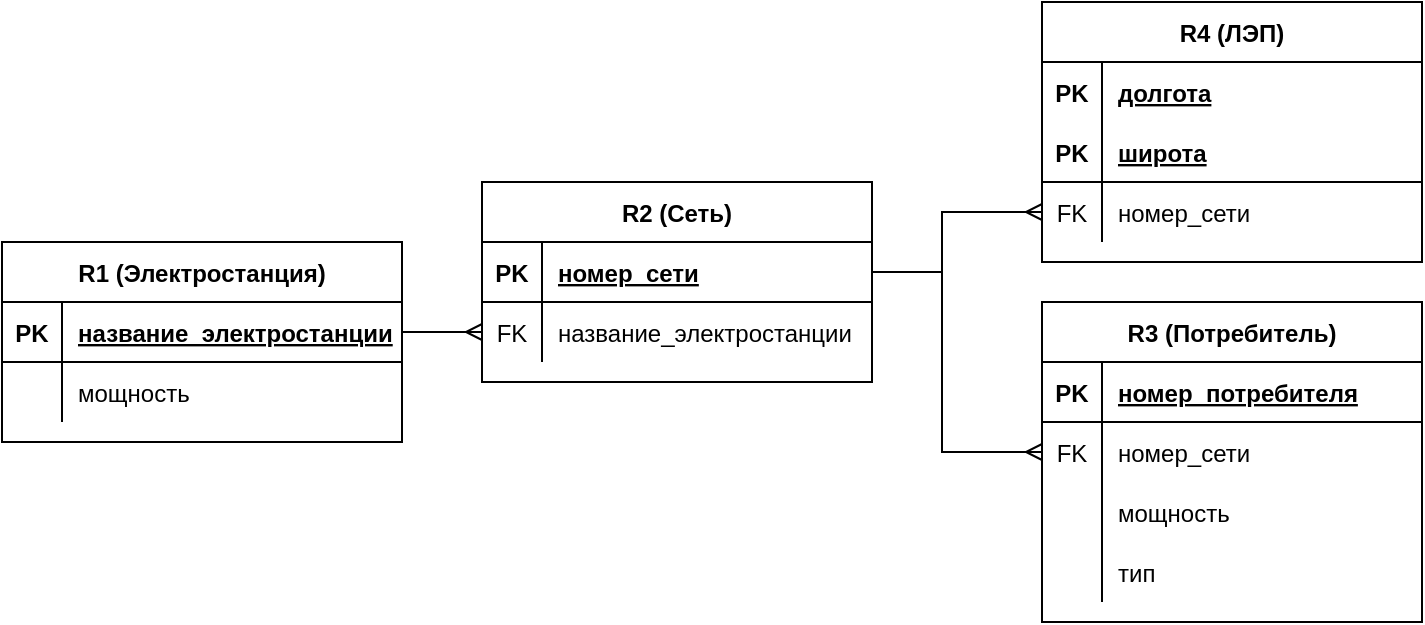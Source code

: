 <mxfile version="15.8.3" type="device"><diagram name="Page-1" id="e56a1550-8fbb-45ad-956c-1786394a9013"><mxGraphModel dx="813" dy="435" grid="1" gridSize="10" guides="1" tooltips="1" connect="1" arrows="1" fold="1" page="1" pageScale="1" pageWidth="1100" pageHeight="850" background="none" math="0" shadow="0"><root><mxCell id="0"/><mxCell id="1" parent="0"/><mxCell id="p1mk_df2wCkFKSaW2X75-3" value="R1 (Электростанция)" style="shape=table;startSize=30;container=1;collapsible=1;childLayout=tableLayout;fixedRows=1;rowLines=0;fontStyle=1;align=center;resizeLast=1;" vertex="1" parent="1"><mxGeometry x="210" y="290" width="200" height="100" as="geometry"/></mxCell><mxCell id="p1mk_df2wCkFKSaW2X75-4" value="" style="shape=partialRectangle;collapsible=0;dropTarget=0;pointerEvents=0;fillColor=none;top=0;left=0;bottom=1;right=0;points=[[0,0.5],[1,0.5]];portConstraint=eastwest;" vertex="1" parent="p1mk_df2wCkFKSaW2X75-3"><mxGeometry y="30" width="200" height="30" as="geometry"/></mxCell><mxCell id="p1mk_df2wCkFKSaW2X75-5" value="PK" style="shape=partialRectangle;connectable=0;fillColor=none;top=0;left=0;bottom=0;right=0;fontStyle=1;overflow=hidden;" vertex="1" parent="p1mk_df2wCkFKSaW2X75-4"><mxGeometry width="30" height="30" as="geometry"><mxRectangle width="30" height="30" as="alternateBounds"/></mxGeometry></mxCell><mxCell id="p1mk_df2wCkFKSaW2X75-6" value="название_электростанции" style="shape=partialRectangle;connectable=0;fillColor=none;top=0;left=0;bottom=0;right=0;align=left;spacingLeft=6;fontStyle=5;overflow=hidden;" vertex="1" parent="p1mk_df2wCkFKSaW2X75-4"><mxGeometry x="30" width="170" height="30" as="geometry"><mxRectangle width="170" height="30" as="alternateBounds"/></mxGeometry></mxCell><mxCell id="p1mk_df2wCkFKSaW2X75-7" value="" style="shape=partialRectangle;collapsible=0;dropTarget=0;pointerEvents=0;fillColor=none;top=0;left=0;bottom=0;right=0;points=[[0,0.5],[1,0.5]];portConstraint=eastwest;" vertex="1" parent="p1mk_df2wCkFKSaW2X75-3"><mxGeometry y="60" width="200" height="30" as="geometry"/></mxCell><mxCell id="p1mk_df2wCkFKSaW2X75-8" value="" style="shape=partialRectangle;connectable=0;fillColor=none;top=0;left=0;bottom=0;right=0;editable=1;overflow=hidden;" vertex="1" parent="p1mk_df2wCkFKSaW2X75-7"><mxGeometry width="30" height="30" as="geometry"><mxRectangle width="30" height="30" as="alternateBounds"/></mxGeometry></mxCell><mxCell id="p1mk_df2wCkFKSaW2X75-9" value="мощность" style="shape=partialRectangle;connectable=0;fillColor=none;top=0;left=0;bottom=0;right=0;align=left;spacingLeft=6;overflow=hidden;" vertex="1" parent="p1mk_df2wCkFKSaW2X75-7"><mxGeometry x="30" width="170" height="30" as="geometry"><mxRectangle width="170" height="30" as="alternateBounds"/></mxGeometry></mxCell><mxCell id="p1mk_df2wCkFKSaW2X75-16" value="R2 (Сеть)" style="shape=table;startSize=30;container=1;collapsible=1;childLayout=tableLayout;fixedRows=1;rowLines=0;fontStyle=1;align=center;resizeLast=1;" vertex="1" parent="1"><mxGeometry x="450" y="260" width="195" height="100" as="geometry"/></mxCell><mxCell id="p1mk_df2wCkFKSaW2X75-17" value="" style="shape=partialRectangle;collapsible=0;dropTarget=0;pointerEvents=0;fillColor=none;top=0;left=0;bottom=1;right=0;points=[[0,0.5],[1,0.5]];portConstraint=eastwest;" vertex="1" parent="p1mk_df2wCkFKSaW2X75-16"><mxGeometry y="30" width="195" height="30" as="geometry"/></mxCell><mxCell id="p1mk_df2wCkFKSaW2X75-18" value="PK" style="shape=partialRectangle;connectable=0;fillColor=none;top=0;left=0;bottom=0;right=0;fontStyle=1;overflow=hidden;" vertex="1" parent="p1mk_df2wCkFKSaW2X75-17"><mxGeometry width="30" height="30" as="geometry"><mxRectangle width="30" height="30" as="alternateBounds"/></mxGeometry></mxCell><mxCell id="p1mk_df2wCkFKSaW2X75-19" value="номер_сети" style="shape=partialRectangle;connectable=0;fillColor=none;top=0;left=0;bottom=0;right=0;align=left;spacingLeft=6;fontStyle=5;overflow=hidden;" vertex="1" parent="p1mk_df2wCkFKSaW2X75-17"><mxGeometry x="30" width="165" height="30" as="geometry"><mxRectangle width="165" height="30" as="alternateBounds"/></mxGeometry></mxCell><mxCell id="p1mk_df2wCkFKSaW2X75-20" value="" style="shape=partialRectangle;collapsible=0;dropTarget=0;pointerEvents=0;fillColor=none;top=0;left=0;bottom=0;right=0;points=[[0,0.5],[1,0.5]];portConstraint=eastwest;" vertex="1" parent="p1mk_df2wCkFKSaW2X75-16"><mxGeometry y="60" width="195" height="30" as="geometry"/></mxCell><mxCell id="p1mk_df2wCkFKSaW2X75-21" value="FK" style="shape=partialRectangle;connectable=0;fillColor=none;top=0;left=0;bottom=0;right=0;editable=1;overflow=hidden;" vertex="1" parent="p1mk_df2wCkFKSaW2X75-20"><mxGeometry width="30" height="30" as="geometry"><mxRectangle width="30" height="30" as="alternateBounds"/></mxGeometry></mxCell><mxCell id="p1mk_df2wCkFKSaW2X75-22" value="название_электростанции" style="shape=partialRectangle;connectable=0;fillColor=none;top=0;left=0;bottom=0;right=0;align=left;spacingLeft=6;overflow=hidden;" vertex="1" parent="p1mk_df2wCkFKSaW2X75-20"><mxGeometry x="30" width="165" height="30" as="geometry"><mxRectangle width="165" height="30" as="alternateBounds"/></mxGeometry></mxCell><mxCell id="p1mk_df2wCkFKSaW2X75-23" value="R4 (ЛЭП)" style="shape=table;startSize=30;container=1;collapsible=1;childLayout=tableLayout;fixedRows=1;rowLines=0;fontStyle=1;align=center;resizeLast=1;" vertex="1" parent="1"><mxGeometry x="730" y="170" width="190" height="130" as="geometry"/></mxCell><mxCell id="p1mk_df2wCkFKSaW2X75-47" value="" style="shape=partialRectangle;collapsible=0;dropTarget=0;pointerEvents=0;fillColor=none;top=0;left=0;bottom=0;right=0;points=[[0,0.5],[1,0.5]];portConstraint=eastwest;" vertex="1" parent="p1mk_df2wCkFKSaW2X75-23"><mxGeometry y="30" width="190" height="30" as="geometry"/></mxCell><mxCell id="p1mk_df2wCkFKSaW2X75-48" value="PK" style="shape=partialRectangle;connectable=0;fillColor=none;top=0;left=0;bottom=0;right=0;editable=1;overflow=hidden;fontStyle=1" vertex="1" parent="p1mk_df2wCkFKSaW2X75-47"><mxGeometry width="30" height="30" as="geometry"><mxRectangle width="30" height="30" as="alternateBounds"/></mxGeometry></mxCell><mxCell id="p1mk_df2wCkFKSaW2X75-49" value="долгота" style="shape=partialRectangle;connectable=0;fillColor=none;top=0;left=0;bottom=0;right=0;align=left;spacingLeft=6;overflow=hidden;fontStyle=5" vertex="1" parent="p1mk_df2wCkFKSaW2X75-47"><mxGeometry x="30" width="160" height="30" as="geometry"><mxRectangle width="160" height="30" as="alternateBounds"/></mxGeometry></mxCell><mxCell id="p1mk_df2wCkFKSaW2X75-41" value="" style="shape=partialRectangle;collapsible=0;dropTarget=0;pointerEvents=0;fillColor=none;top=0;left=0;bottom=1;right=0;points=[[0,0.5],[1,0.5]];portConstraint=eastwest;" vertex="1" parent="p1mk_df2wCkFKSaW2X75-23"><mxGeometry y="60" width="190" height="30" as="geometry"/></mxCell><mxCell id="p1mk_df2wCkFKSaW2X75-42" value="PK" style="shape=partialRectangle;connectable=0;fillColor=none;top=0;left=0;bottom=0;right=0;fontStyle=1;overflow=hidden;" vertex="1" parent="p1mk_df2wCkFKSaW2X75-41"><mxGeometry width="30" height="30" as="geometry"><mxRectangle width="30" height="30" as="alternateBounds"/></mxGeometry></mxCell><mxCell id="p1mk_df2wCkFKSaW2X75-43" value="широта" style="shape=partialRectangle;connectable=0;fillColor=none;top=0;left=0;bottom=0;right=0;align=left;spacingLeft=6;fontStyle=5;overflow=hidden;" vertex="1" parent="p1mk_df2wCkFKSaW2X75-41"><mxGeometry x="30" width="160" height="30" as="geometry"><mxRectangle width="160" height="30" as="alternateBounds"/></mxGeometry></mxCell><mxCell id="p1mk_df2wCkFKSaW2X75-27" value="" style="shape=partialRectangle;collapsible=0;dropTarget=0;pointerEvents=0;fillColor=none;top=0;left=0;bottom=0;right=0;points=[[0,0.5],[1,0.5]];portConstraint=eastwest;" vertex="1" parent="p1mk_df2wCkFKSaW2X75-23"><mxGeometry y="90" width="190" height="30" as="geometry"/></mxCell><mxCell id="p1mk_df2wCkFKSaW2X75-28" value="FK" style="shape=partialRectangle;connectable=0;fillColor=none;top=0;left=0;bottom=0;right=0;editable=1;overflow=hidden;" vertex="1" parent="p1mk_df2wCkFKSaW2X75-27"><mxGeometry width="30" height="30" as="geometry"><mxRectangle width="30" height="30" as="alternateBounds"/></mxGeometry></mxCell><mxCell id="p1mk_df2wCkFKSaW2X75-29" value="номер_сети" style="shape=partialRectangle;connectable=0;fillColor=none;top=0;left=0;bottom=0;right=0;align=left;spacingLeft=6;overflow=hidden;" vertex="1" parent="p1mk_df2wCkFKSaW2X75-27"><mxGeometry x="30" width="160" height="30" as="geometry"><mxRectangle width="160" height="30" as="alternateBounds"/></mxGeometry></mxCell><mxCell id="p1mk_df2wCkFKSaW2X75-30" value="R3 (Потребитель)" style="shape=table;startSize=30;container=1;collapsible=1;childLayout=tableLayout;fixedRows=1;rowLines=0;fontStyle=1;align=center;resizeLast=1;" vertex="1" parent="1"><mxGeometry x="730" y="320" width="190" height="160" as="geometry"/></mxCell><mxCell id="p1mk_df2wCkFKSaW2X75-31" value="" style="shape=partialRectangle;collapsible=0;dropTarget=0;pointerEvents=0;fillColor=none;top=0;left=0;bottom=1;right=0;points=[[0,0.5],[1,0.5]];portConstraint=eastwest;" vertex="1" parent="p1mk_df2wCkFKSaW2X75-30"><mxGeometry y="30" width="190" height="30" as="geometry"/></mxCell><mxCell id="p1mk_df2wCkFKSaW2X75-32" value="PK" style="shape=partialRectangle;connectable=0;fillColor=none;top=0;left=0;bottom=0;right=0;fontStyle=1;overflow=hidden;" vertex="1" parent="p1mk_df2wCkFKSaW2X75-31"><mxGeometry width="30" height="30" as="geometry"><mxRectangle width="30" height="30" as="alternateBounds"/></mxGeometry></mxCell><mxCell id="p1mk_df2wCkFKSaW2X75-33" value="номер_потребителя" style="shape=partialRectangle;connectable=0;fillColor=none;top=0;left=0;bottom=0;right=0;align=left;spacingLeft=6;fontStyle=5;overflow=hidden;" vertex="1" parent="p1mk_df2wCkFKSaW2X75-31"><mxGeometry x="30" width="160" height="30" as="geometry"><mxRectangle width="160" height="30" as="alternateBounds"/></mxGeometry></mxCell><mxCell id="p1mk_df2wCkFKSaW2X75-34" value="" style="shape=partialRectangle;collapsible=0;dropTarget=0;pointerEvents=0;fillColor=none;top=0;left=0;bottom=0;right=0;points=[[0,0.5],[1,0.5]];portConstraint=eastwest;" vertex="1" parent="p1mk_df2wCkFKSaW2X75-30"><mxGeometry y="60" width="190" height="30" as="geometry"/></mxCell><mxCell id="p1mk_df2wCkFKSaW2X75-35" value="FK" style="shape=partialRectangle;connectable=0;fillColor=none;top=0;left=0;bottom=0;right=0;editable=1;overflow=hidden;" vertex="1" parent="p1mk_df2wCkFKSaW2X75-34"><mxGeometry width="30" height="30" as="geometry"><mxRectangle width="30" height="30" as="alternateBounds"/></mxGeometry></mxCell><mxCell id="p1mk_df2wCkFKSaW2X75-36" value="номер_сети" style="shape=partialRectangle;connectable=0;fillColor=none;top=0;left=0;bottom=0;right=0;align=left;spacingLeft=6;overflow=hidden;" vertex="1" parent="p1mk_df2wCkFKSaW2X75-34"><mxGeometry x="30" width="160" height="30" as="geometry"><mxRectangle width="160" height="30" as="alternateBounds"/></mxGeometry></mxCell><mxCell id="p1mk_df2wCkFKSaW2X75-50" value="" style="shape=partialRectangle;collapsible=0;dropTarget=0;pointerEvents=0;fillColor=none;top=0;left=0;bottom=0;right=0;points=[[0,0.5],[1,0.5]];portConstraint=eastwest;" vertex="1" parent="p1mk_df2wCkFKSaW2X75-30"><mxGeometry y="90" width="190" height="30" as="geometry"/></mxCell><mxCell id="p1mk_df2wCkFKSaW2X75-51" value="" style="shape=partialRectangle;connectable=0;fillColor=none;top=0;left=0;bottom=0;right=0;editable=1;overflow=hidden;" vertex="1" parent="p1mk_df2wCkFKSaW2X75-50"><mxGeometry width="30" height="30" as="geometry"><mxRectangle width="30" height="30" as="alternateBounds"/></mxGeometry></mxCell><mxCell id="p1mk_df2wCkFKSaW2X75-52" value="мощность" style="shape=partialRectangle;connectable=0;fillColor=none;top=0;left=0;bottom=0;right=0;align=left;spacingLeft=6;overflow=hidden;" vertex="1" parent="p1mk_df2wCkFKSaW2X75-50"><mxGeometry x="30" width="160" height="30" as="geometry"><mxRectangle width="160" height="30" as="alternateBounds"/></mxGeometry></mxCell><mxCell id="p1mk_df2wCkFKSaW2X75-53" value="" style="shape=partialRectangle;collapsible=0;dropTarget=0;pointerEvents=0;fillColor=none;top=0;left=0;bottom=0;right=0;points=[[0,0.5],[1,0.5]];portConstraint=eastwest;" vertex="1" parent="p1mk_df2wCkFKSaW2X75-30"><mxGeometry y="120" width="190" height="30" as="geometry"/></mxCell><mxCell id="p1mk_df2wCkFKSaW2X75-54" value="" style="shape=partialRectangle;connectable=0;fillColor=none;top=0;left=0;bottom=0;right=0;editable=1;overflow=hidden;" vertex="1" parent="p1mk_df2wCkFKSaW2X75-53"><mxGeometry width="30" height="30" as="geometry"><mxRectangle width="30" height="30" as="alternateBounds"/></mxGeometry></mxCell><mxCell id="p1mk_df2wCkFKSaW2X75-55" value="тип" style="shape=partialRectangle;connectable=0;fillColor=none;top=0;left=0;bottom=0;right=0;align=left;spacingLeft=6;overflow=hidden;" vertex="1" parent="p1mk_df2wCkFKSaW2X75-53"><mxGeometry x="30" width="160" height="30" as="geometry"><mxRectangle width="160" height="30" as="alternateBounds"/></mxGeometry></mxCell><mxCell id="p1mk_df2wCkFKSaW2X75-38" value="" style="endArrow=none;html=1;rounded=0;endFill=0;startArrow=ERmany;startFill=0;entryX=1;entryY=0.5;entryDx=0;entryDy=0;exitX=0;exitY=0.5;exitDx=0;exitDy=0;" edge="1" parent="1" source="p1mk_df2wCkFKSaW2X75-34" target="p1mk_df2wCkFKSaW2X75-17"><mxGeometry width="50" height="50" relative="1" as="geometry"><mxPoint x="620" y="350" as="sourcePoint"/><mxPoint x="670" y="300" as="targetPoint"/><Array as="points"><mxPoint x="680" y="395"/><mxPoint x="680" y="305"/></Array></mxGeometry></mxCell><mxCell id="p1mk_df2wCkFKSaW2X75-39" value="" style="endArrow=none;html=1;rounded=0;endFill=0;startArrow=ERmany;startFill=0;entryX=1;entryY=0.5;entryDx=0;entryDy=0;exitX=0;exitY=0.5;exitDx=0;exitDy=0;" edge="1" parent="1" source="p1mk_df2wCkFKSaW2X75-27" target="p1mk_df2wCkFKSaW2X75-17"><mxGeometry width="50" height="50" relative="1" as="geometry"><mxPoint x="620" y="350" as="sourcePoint"/><mxPoint x="670" y="300" as="targetPoint"/><Array as="points"><mxPoint x="680" y="275"/><mxPoint x="680" y="305"/></Array></mxGeometry></mxCell><mxCell id="p1mk_df2wCkFKSaW2X75-40" value="" style="endArrow=none;html=1;rounded=0;endFill=0;startArrow=ERmany;startFill=0;exitX=0;exitY=0.5;exitDx=0;exitDy=0;entryX=1;entryY=0.5;entryDx=0;entryDy=0;" edge="1" parent="1" source="p1mk_df2wCkFKSaW2X75-20" target="p1mk_df2wCkFKSaW2X75-4"><mxGeometry width="50" height="50" relative="1" as="geometry"><mxPoint x="620" y="350" as="sourcePoint"/><mxPoint x="670" y="300" as="targetPoint"/></mxGeometry></mxCell></root></mxGraphModel></diagram></mxfile>